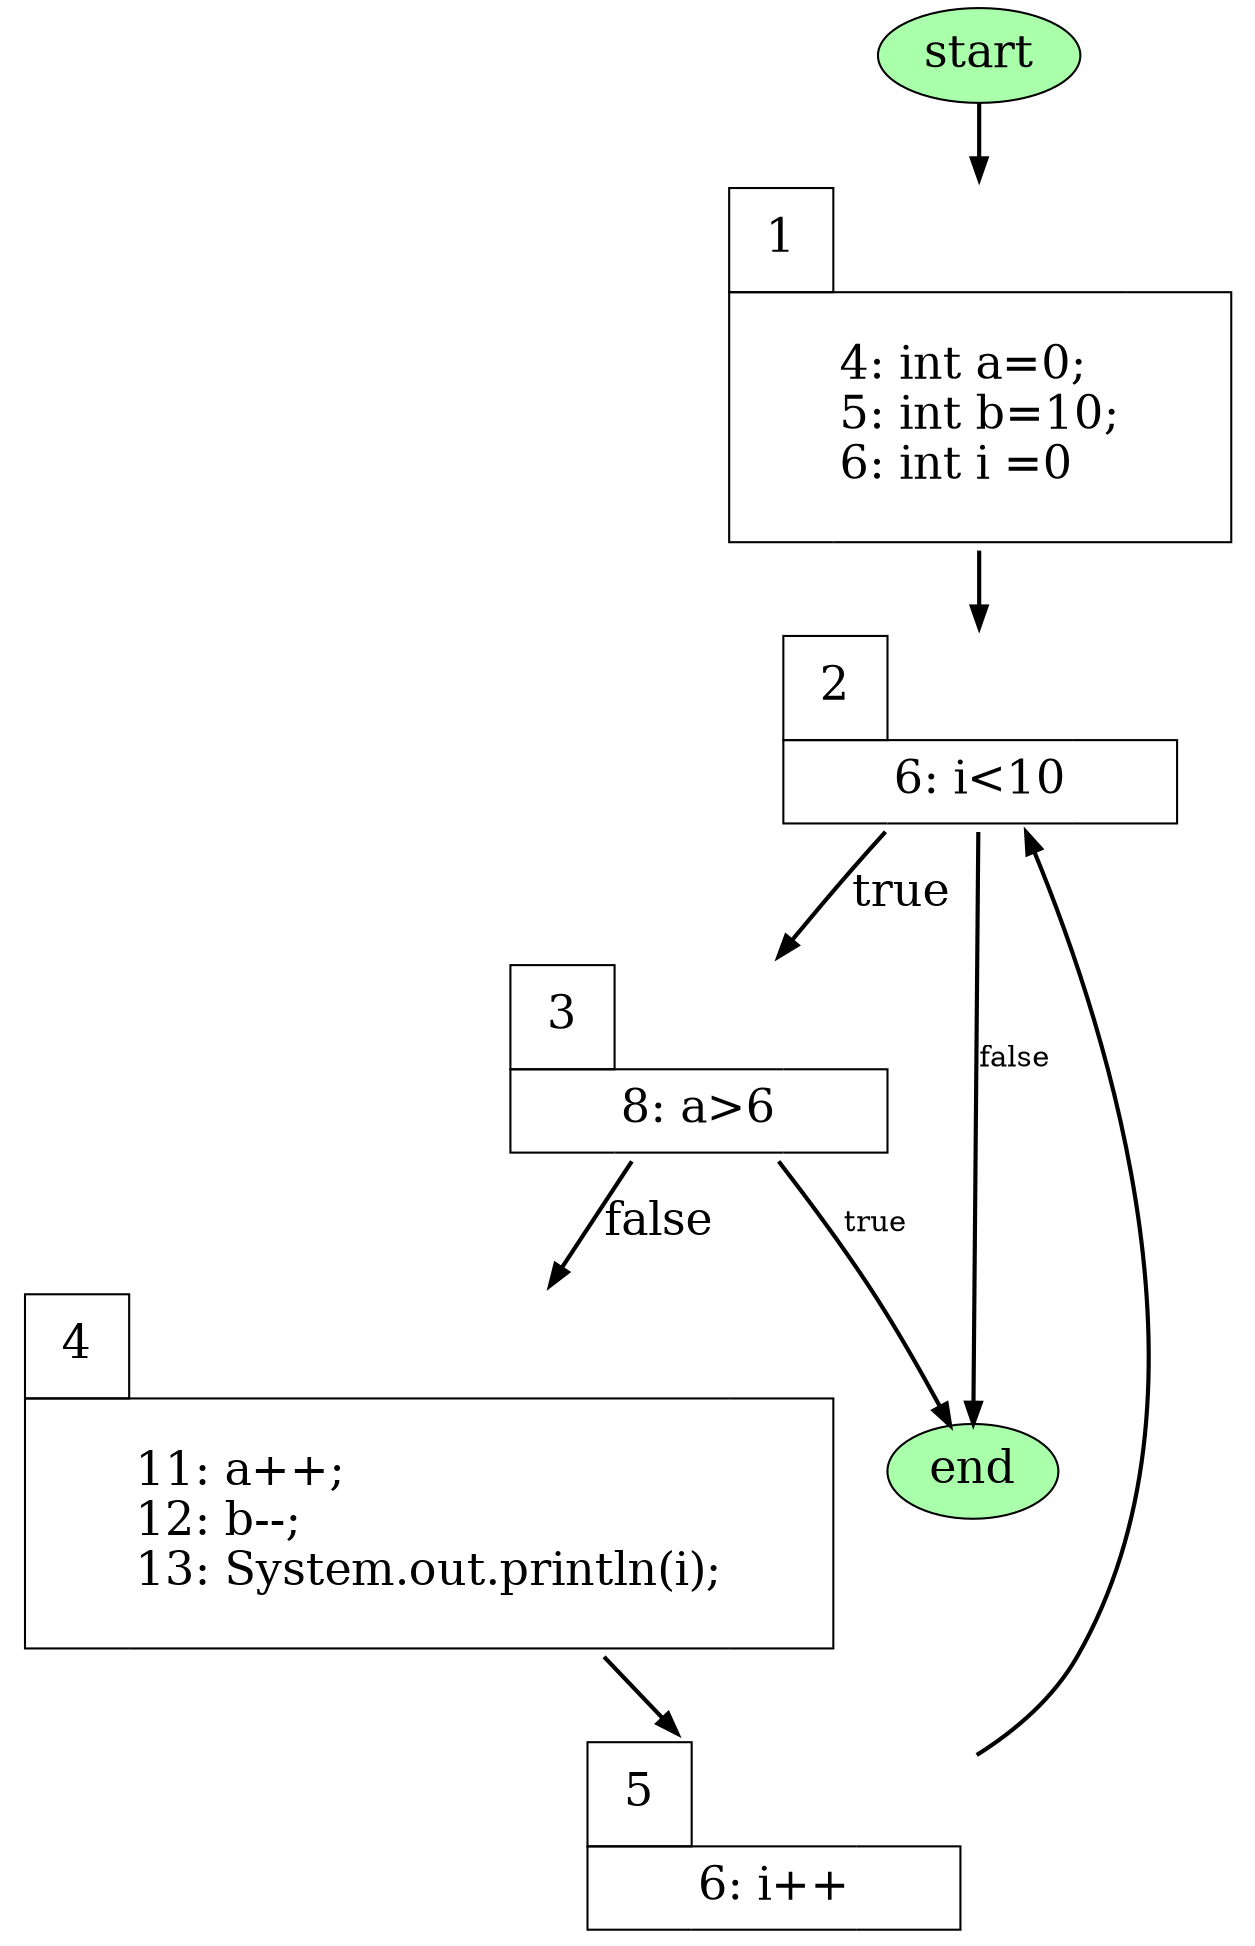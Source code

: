// F:\cfg-generator\src\..\test_output\break\main\main
digraph {
	node [shape=none]
	start [fillcolor="#aaffaa" fontsize=22 shape=oval style=filled]
	3 [label=<<FONT POINT-SIZE="22">
<TABLE BORDER="0" CELLBORDER="1" CELLSPACING="0">
<tr>
<td width="50" height="50" fixedsize="true">4</td>
<td width="9" height="9" fixedsize="true" style="invis"></td>
<td width="9" height="9" fixedsize="true" style="invis"></td>
</tr>
<tr>
<td width="50" height="120" fixedsize="true" sides="tlb"></td>
<td width="50" height="120" fixedsize="false" sides="bt" PORT="here">11: a++;<br align="left"/>
12: b--;<br align="left"/>
13: System.out.println(i);<br align="left"/>
</td>
<td width="50" height="120" fixedsize="true" sides="brt"></td>
</tr>
</TABLE>
</FONT>>]
	2 [label=<<FONT POINT-SIZE="22">
<TABLE BORDER="0" CELLBORDER="1" CELLSPACING="0">
<tr>
<td width="50" height="50" fixedsize="true">3</td>
<td width="9" height="9" fixedsize="true" style="invis"></td>
<td width="9" height="9" fixedsize="true" style="invis"></td>
</tr>
<tr>
<td width="50" height="40" fixedsize="true" sides="tlb"></td>
<td width="50" height="40" fixedsize="false" sides="bt" PORT="here">8: a&gt;6<br align="left"/>
</td>
<td width="50" height="40" fixedsize="true" sides="brt"></td>
</tr>
</TABLE>
</FONT>>]
	0 [label=<<FONT POINT-SIZE="22">
<TABLE BORDER="0" CELLBORDER="1" CELLSPACING="0">
<tr>
<td width="50" height="50" fixedsize="true">1</td>
<td width="9" height="9" fixedsize="true" style="invis"></td>
<td width="9" height="9" fixedsize="true" style="invis"></td>
</tr>
<tr>
<td width="50" height="120" fixedsize="true" sides="tlb"></td>
<td width="50" height="120" fixedsize="false" sides="bt" PORT="here">4: int a=0;<br align="left"/>
5: int b=10;<br align="left"/>
6: int i =0<br align="left"/>
</td>
<td width="50" height="120" fixedsize="true" sides="brt"></td>
</tr>
</TABLE>
</FONT>>]
	1 [label=<<FONT POINT-SIZE="22">
<TABLE BORDER="0" CELLBORDER="1" CELLSPACING="0">
<tr>
<td width="50" height="50" fixedsize="true">2</td>
<td width="9" height="9" fixedsize="true" style="invis"></td>
<td width="9" height="9" fixedsize="true" style="invis"></td>
</tr>
<tr>
<td width="50" height="40" fixedsize="true" sides="tlb"></td>
<td width="50" height="40" fixedsize="false" sides="bt" PORT="here">6: i&lt;10<br align="left"/>
</td>
<td width="50" height="40" fixedsize="true" sides="brt"></td>
</tr>
</TABLE>
</FONT>>]
	4 [label=<<FONT POINT-SIZE="22">
<TABLE BORDER="0" CELLBORDER="1" CELLSPACING="0">
<tr>
<td width="50" height="50" fixedsize="true">5</td>
<td width="9" height="9" fixedsize="true" style="invis"></td>
<td width="9" height="9" fixedsize="true" style="invis"></td>
</tr>
<tr>
<td width="50" height="40" fixedsize="true" sides="tlb"></td>
<td width="50" height="40" fixedsize="false" sides="bt" PORT="here">6: i++<br align="left"/>
</td>
<td width="50" height="40" fixedsize="true" sides="brt"></td>
</tr>
</TABLE>
</FONT>>]
	end [fillcolor="#aaffaa" fontsize=22 shape=oval style=filled]
	3 -> 4 [label="" fontsize=22 penwidth=2]
	2 -> 3 [label=false fontsize=22 penwidth=2]
	0 -> 1 [label="" fontsize=22 penwidth=2]
	1 -> 2 [label=true fontsize=22 penwidth=2]
	4 -> 1 [label="" fontsize=22 penwidth=2]
	start -> 0 [penwidth=2]
	1 -> end [label=false penwidth=2]
	2 -> end [label=true penwidth=2]
}
